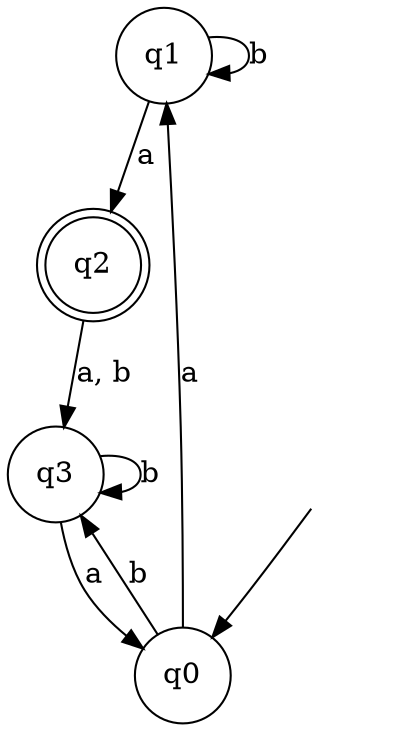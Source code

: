 digraph Automaton {

q1 [shape = circle];

q2 [shape = doublecircle];

q3 [shape = circle];

_nil [style = invis];

q0 [shape = circle];

q0 -> q3 [label = "b"];

q3 -> q0 [label = "a"];

_nil -> q0;

q1 -> q1 [label = "b"];

q3 -> q3 [label = "b"];

q1 -> q2 [label = "a"];

q2 -> q3 [label = "a, b"];

q0 -> q1 [label = "a"];

}

